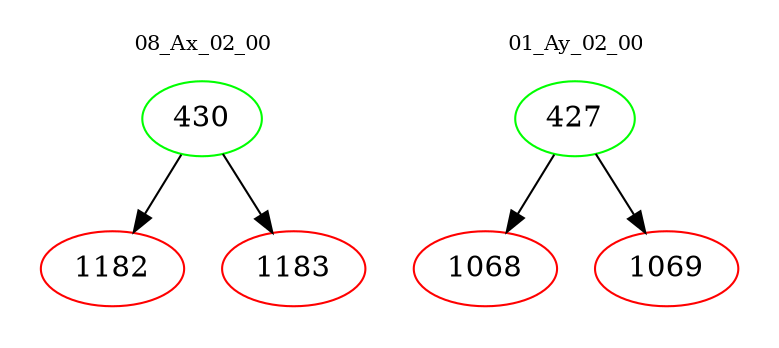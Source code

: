 digraph{
subgraph cluster_0 {
color = white
label = "08_Ax_02_00";
fontsize=10;
T0_430 [label="430", color="green"]
T0_430 -> T0_1182 [color="black"]
T0_1182 [label="1182", color="red"]
T0_430 -> T0_1183 [color="black"]
T0_1183 [label="1183", color="red"]
}
subgraph cluster_1 {
color = white
label = "01_Ay_02_00";
fontsize=10;
T1_427 [label="427", color="green"]
T1_427 -> T1_1068 [color="black"]
T1_1068 [label="1068", color="red"]
T1_427 -> T1_1069 [color="black"]
T1_1069 [label="1069", color="red"]
}
}
